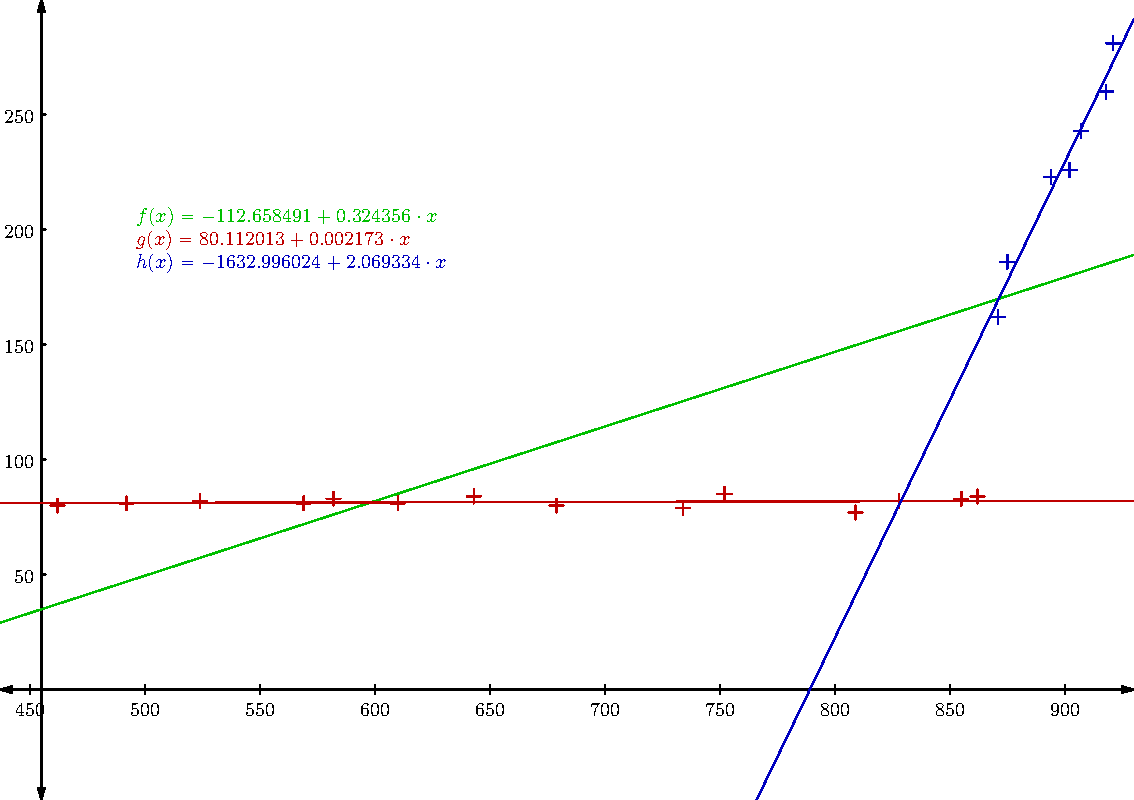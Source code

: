 /* File unicodetex not found. */

 /* Geogebra to Asymptote conversion, documentation at artofproblemsolving.com/Wiki, go to User:Azjps/geogebra */
import graph; size(20cm); 
real labelscalefactor = 0.5; /* changes label-to-point distance */
pen dps = linewidth(0.7) + fontsize(10); defaultpen(dps); /* default pen style */ real xmin = 437, xmax = 930, ymin = -48, ymax = 300;  /* image dimensions */
pen p=fontsize(10pt);
real ystep=50;
Label laxis; laxis.p = fontsize(10); 
xequals(455,ymin,ymax,p,RightTicks(Size=2,end=false,endlabel=false,Step=ystep, NoZero),Arrows(6), above = true);
xaxis(xmin, xmax, Ticks(laxis, Step = 50, Size = 2, NoZero), Arrows(6), above = true); 
yaxis(ymin, ymax, Ticks(laxis, Step = 50, Size = 2, NoZero), Arrows(6), above = true); /* draws axes; NoZero hides '0' label */ 
 /* draw figures */
draw(shift((752,85)) * scale(0.3) * ((0,10)--(0,-10)^^(10,0)--(-10,0)), heavyred); /* special point */
draw(shift((855,83)) * scale(0.3) * ((0,10)--(0,-10)^^(10,0)--(-10,0)), heavyred); /* special point */
draw(shift((828,82)) * scale(0.3) * ((0,10)--(0,-10)^^(10,0)--(-10,0)), heavyred); /* special point */
draw(shift((809,77)) * scale(0.3) * ((0,10)--(0,-10)^^(10,0)--(-10,0)), heavyred); /* special point */
draw(shift((734,79)) * scale(0.3) * ((0,10)--(0,-10)^^(10,0)--(-10,0)), heavyred); /* special point */
draw(shift((610,81)) * scale(0.3) * ((0,10)--(0,-10)^^(10,0)--(-10,0)), heavyred); /* special point */
draw(shift((582,83)) * scale(0.3) * ((0,10)--(0,-10)^^(10,0)--(-10,0)), heavyred); /* special point */
draw(shift((492,81)) * scale(0.3) * ((0,10)--(0,-10)^^(10,0)--(-10,0)), heavyred); /* special point */
draw(shift((569,81)) * scale(0.3) * ((0,10)--(0,-10)^^(10,0)--(-10,0)), heavyred); /* special point */
draw(shift((462,80)) * scale(0.3) * ((0,10)--(0,-10)^^(10,0)--(-10,0)), heavyred); /* special point */
draw(shift((643,84)) * scale(0.3) * ((0,10)--(0,-10)^^(10,0)--(-10,0)), heavyred); /* special point */
draw(shift((862,84)) * scale(0.3) * ((0,10)--(0,-10)^^(10,0)--(-10,0)), heavyred); /* special point */
draw(shift((524,82)) * scale(0.3) * ((0,10)--(0,-10)^^(10,0)--(-10,0)), heavyred); /* special point */
draw(shift((679,80)) * scale(0.3) * ((0,10)--(0,-10)^^(10,0)--(-10,0)), heavyred); /* special point */
draw(shift((902,226)) * scale(0.3) * ((0,10)--(0,-10)^^(10,0)--(-10,0)), heavyblue); /* special point */
draw(shift((918,260)) * scale(0.3) * ((0,10)--(0,-10)^^(10,0)--(-10,0)), heavyblue); /* special point */
draw(shift((871,162)) * scale(0.3) * ((0,10)--(0,-10)^^(10,0)--(-10,0)), heavyblue); /* special point */
draw(shift((875,186)) * scale(0.3) * ((0,10)--(0,-10)^^(10,0)--(-10,0)), heavyblue); /* special point */
draw(shift((921,281)) * scale(0.3) * ((0,10)--(0,-10)^^(10,0)--(-10,0)), heavyblue); /* special point */
draw(shift((907,243)) * scale(0.3) * ((0,10)--(0,-10)^^(10,0)--(-10,0)), heavyblue); /* special point */
draw(shift((894,223)) * scale(0.3) * ((0,10)--(0,-10)^^(10,0)--(-10,0)), heavyblue); /* special point */
real f1 (real x) {return - 112.658491 + 0.324356*x;} 
draw(graph(f1,437.1,929.99), heavygreen); 
// real f2 (real x) {return 621022623331.54736328125000000000000000000000000000000000000000000000000000000000000000000000000000000000000000000000000000000000000000000000000000000000000000000000000000000000000000000000000000000000000000000000 - 4157904770.81657314300537109375000000000000000000000000000000000000000000000000000000000000000000000000000000000000000000000000000000000000000000000000000000000000000000000000000000000000000000000000000000000000 * x + 11598209.74619054235517978668212890625000000000000000000000000000000000000000000000000000000000000000000000000000000000000000000000000000000000000000000000000000000000000000000000000000000000000000000000000000 * x^2 - 17253.08574809877609368413686752319335937500000000000000000000000000000000000000000000000000000000000000000000000000000000000000000000000000000000000000000000000000000000000000000000000000000000000000000000 * x^3 + 14.43530407182647756769711122615262866020202636718750000000000000000000000000000000000000000000000000000000000000000000000000000000000000000000000000000000000000000000000000000000000000000000000000000000 * x^4 - 0.00644087337837375741023127062589992419816553592681884765625000000000000000000000000000000000000000000000000000000000000000000000000000000000000000000000000000000000000000000000000000000000000000000000 * x^5 + 0.00000119732878390060298455684073548610513171297498047351837158203125000000000000000000000000000000000000000000000000000000000000000000000000000000000000000000000000000000000000000000000000000000000000 * x^6;} 
// draw(graph(f2,450.01,949.99), heavyblue); 
real f3 (real x) {return 80.11201272505136+0.002173366859832*x;} 
draw(graph(f3,437.01,929.99), heavyred); 
real f4 (real x) {return -1632.9960238569533+2.069333996023962*x;} 
draw(graph(f4,437.01,929.99), heavyblue); 
// real f5 (real x) {return 73581192209.96260070800781250000000000000000000000000000000000000000000000000000000000000000000000000000000000000000000000000000000000000000000000000000000000000000000000000000000000000000000000000000000000000000 - 1459287367.86351251602172851562500000000000000000000000000000000000000000000000000000000000000000000000000000000000000000000000000000000000000000000000000000000000000000000000000000000000000000000000000000000000 * x + 13300351.97050226852297782897949218750000000000000000000000000000000000000000000000000000000000000000000000000000000000000000000000000000000000000000000000000000000000000000000000000000000000000000000000000000 * x^2 - 73765.52329660276882350444793701171875000000000000000000000000000000000000000000000000000000000000000000000000000000000000000000000000000000000000000000000000000000000000000000000000000000000000000000000000 * x^3 + 277.75928121284243843547301366925239562988281250000000000000000000000000000000000000000000000000000000000000000000000000000000000000000000000000000000000000000000000000000000000000000000000000000000000000 * x^4 - 0.74986323260113552091610245042829774320125579833984375000000000000000000000000000000000000000000000000000000000000000000000000000000000000000000000000000000000000000000000000000000000000000000000000000 * x^5 + 0.00149326956985734314760361218787920734030194580554962158203125000000000000000000000000000000000000000000000000000000000000000000000000000000000000000000000000000000000000000000000000000000000000000000 * x^6 - 0.00000222097530417132531582930822511290358534097322262823581695556640625000000000000000000000000000000000000000000000000000000000000000000000000000000000000000000000000000000000000000000000000000000000 * x^7 + 0.00000000246723926187298409305652602740641099465790375688811764121055603027343750000000000000000000000000000000000000000000000000000000000000000000000000000000000000000000000000000000000000000000000000 * x^8 - 0.00000000000202189890727092714546635964570037798018059538307511502353008836507797241210937500000000000000000000000000000000000000000000000000000000000000000000000000000000000000000000000000000000000000 * x^9 + 0.00000000000000118814398990476149996862803329274934526167738311347443769250276091042906045913696289062500000000000000000000000000000000000000000000000000000000000000000000000000000000000000000000000000 * x^10 - 0.00000000000000000047412374833475941063925408680272866288227457154220924502585621240768887219019234180450439453125000000000000000000000000000000000000000000000000000000000000000000000000000000000000000 * x^11 + 0.00000000000000000000011515828717148160406649367192782669906895170810625122033153439234098858179322633077390491962432861328125000000000000000000000000000000000000000000000000000000000000000000000000000 * x^12 -   0.00000000000000000000000001285832056540779590977639500251144608364265490152972604115033602333777532078507022106350632384419441223144531250000000000000000000000000000000000000000000000000000000000000000 * x^13;} 
// draw(graph(f5,450.01,949.99), heavyred); 
 /* dots and labels */
 label("$f(x) = - 112.658491 + 0.324356\cdot x$", (495,200), NE * labelscalefactor,heavygreen);
 label("$h(x) = -1632.996024 + 2.069334\cdot x$", (495,180), NE * labelscalefactor,heavyblue); 
 label("$g(x) = 80.112013 + 0.002173\cdot x $", (495,190), NE * labelscalefactor,heavyred); 
clip((xmin,ymin)--(xmin,ymax)--(xmax,ymax)--(xmax,ymin)--cycle); 
 /* end of picture */